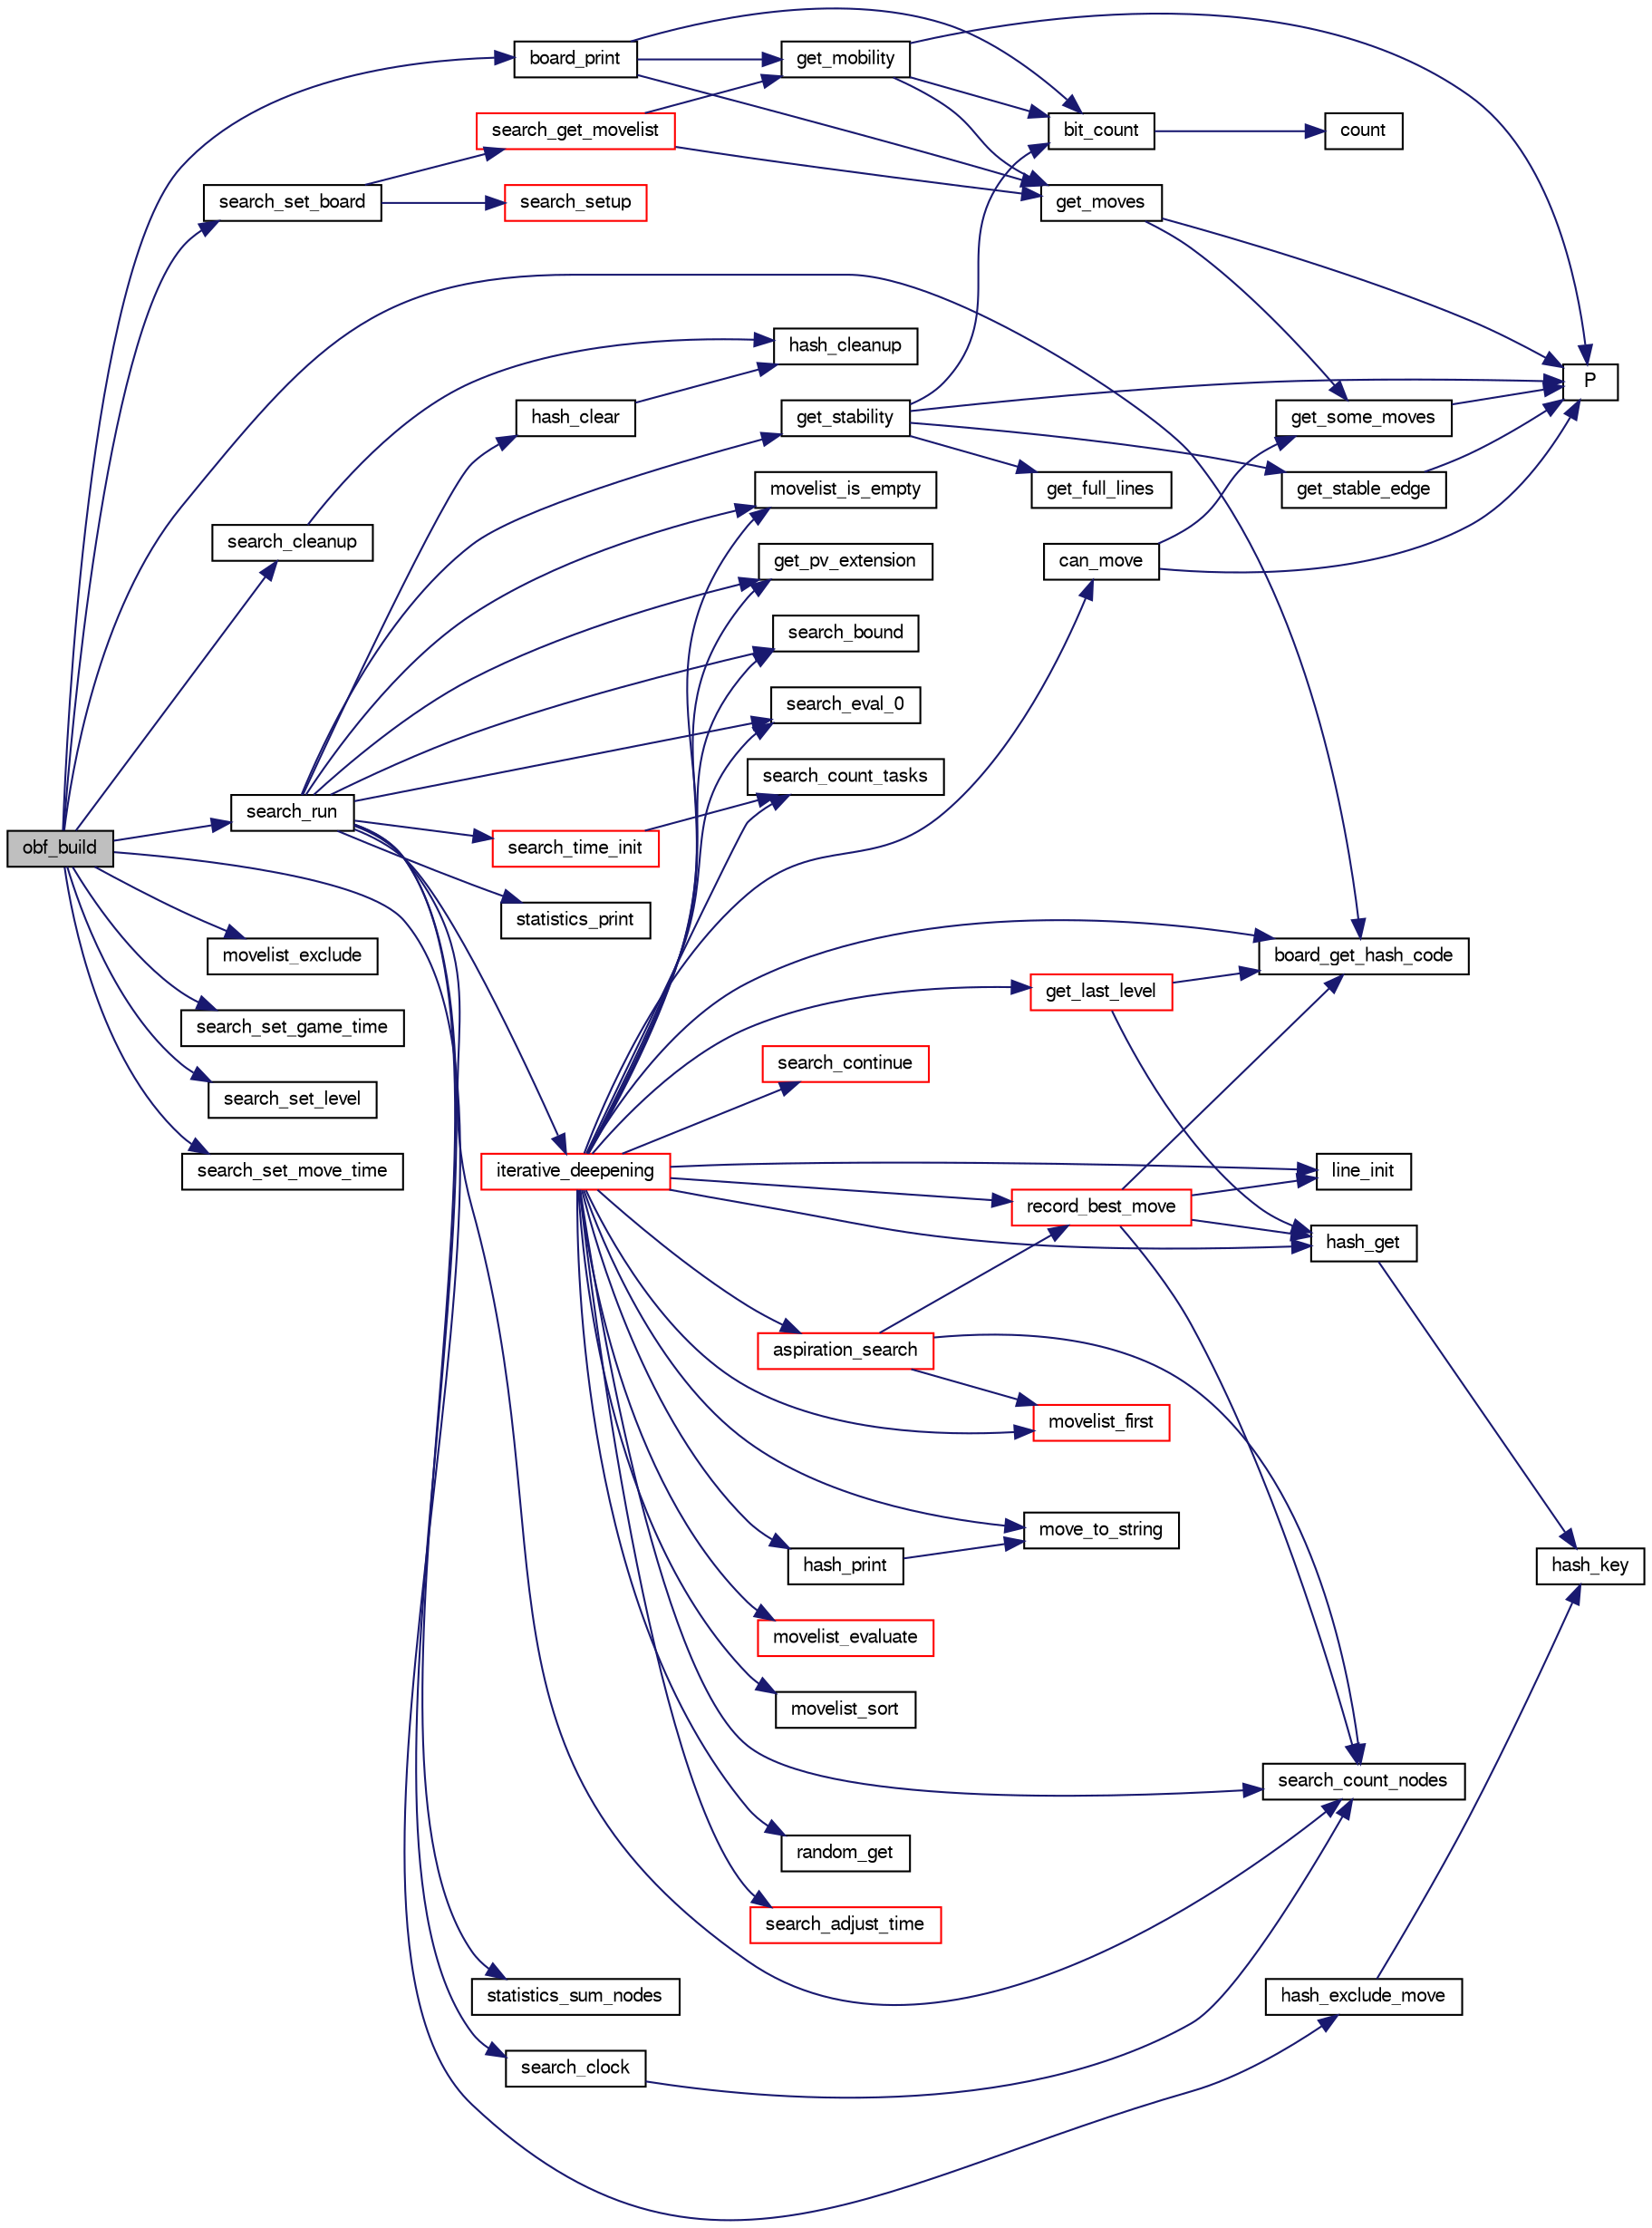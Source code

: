 digraph "obf_build"
{
 // LATEX_PDF_SIZE
  bgcolor="transparent";
  edge [fontname="FreeSans",fontsize="10",labelfontname="FreeSans",labelfontsize="10"];
  node [fontname="FreeSans",fontsize="10",shape=record];
  rankdir="LR";
  Node1 [label="obf_build",height=0.2,width=0.4,color="black", fillcolor="grey75", style="filled", fontcolor="black",tooltip="Build an OBF structure."];
  Node1 -> Node2 [color="midnightblue",fontsize="10",style="solid",fontname="FreeSans"];
  Node2 [label="board_get_hash_code",height=0.2,width=0.4,color="black",URL="$board_8c.html#a0e6cff6e714bcb714e2b9b2d7b9fbec6",tooltip="Compute a hash code."];
  Node1 -> Node3 [color="midnightblue",fontsize="10",style="solid",fontname="FreeSans"];
  Node3 [label="board_print",height=0.2,width=0.4,color="black",URL="$board_8c.html#a27ccb92684d9e7194eeb3bc34311ad55",tooltip="Print out the board."];
  Node3 -> Node4 [color="midnightblue",fontsize="10",style="solid",fontname="FreeSans"];
  Node4 [label="bit_count",height=0.2,width=0.4,color="black",URL="$bit_8c.html#a830fec0a90989da1f1900ff609b92167",tooltip="Count the number of bits set to one in an unsigned long long."];
  Node4 -> Node5 [color="midnightblue",fontsize="10",style="solid",fontname="FreeSans"];
  Node5 [label="count",height=0.2,width=0.4,color="black",URL="$generate__flip_8c.html#a1a1d6a2cdbded5c35040f6555e948770",tooltip=" "];
  Node3 -> Node6 [color="midnightblue",fontsize="10",style="solid",fontname="FreeSans"];
  Node6 [label="get_mobility",height=0.2,width=0.4,color="black",URL="$board_8c.html#a7509639c4e49c56fe83b3d978580ed42",tooltip="Count legal moves."];
  Node6 -> Node4 [color="midnightblue",fontsize="10",style="solid",fontname="FreeSans"];
  Node6 -> Node7 [color="midnightblue",fontsize="10",style="solid",fontname="FreeSans"];
  Node7 [label="get_moves",height=0.2,width=0.4,color="black",URL="$board_8c.html#a7610dc936a6aea22b3c5e162f722a7a1",tooltip="Get legal moves."];
  Node7 -> Node8 [color="midnightblue",fontsize="10",style="solid",fontname="FreeSans"];
  Node8 [label="get_some_moves",height=0.2,width=0.4,color="black",URL="$board_8c.html#a5db071e3e4d26a0b7d6425bb6333dd7f",tooltip="Get a part of the moves."];
  Node8 -> Node9 [color="midnightblue",fontsize="10",style="solid",fontname="FreeSans"];
  Node9 [label="P",height=0.2,width=0.4,color="black",URL="$generate__flip_8c.html#a11481f01e169aee1117c83a352c22222",tooltip=" "];
  Node7 -> Node9 [color="midnightblue",fontsize="10",style="solid",fontname="FreeSans"];
  Node6 -> Node9 [color="midnightblue",fontsize="10",style="solid",fontname="FreeSans"];
  Node3 -> Node7 [color="midnightblue",fontsize="10",style="solid",fontname="FreeSans"];
  Node1 -> Node10 [color="midnightblue",fontsize="10",style="solid",fontname="FreeSans"];
  Node10 [label="hash_exclude_move",height=0.2,width=0.4,color="black",URL="$hash-lock-free_8c.html#aa8174fffc6a72ed346980e4e094262f2",tooltip="Erase an hash table entry."];
  Node10 -> Node11 [color="midnightblue",fontsize="10",style="solid",fontname="FreeSans"];
  Node11 [label="hash_key",height=0.2,width=0.4,color="black",URL="$hash-lock-free_8c.html#aeafd0b4e6665b357afcff5dd30723c15",tooltip="Transform hash data into a 64 bits key."];
  Node1 -> Node12 [color="midnightblue",fontsize="10",style="solid",fontname="FreeSans"];
  Node12 [label="movelist_exclude",height=0.2,width=0.4,color="black",URL="$move_8c.html#aaca84d935896de10246179ca27982929",tooltip="Exclude a move."];
  Node1 -> Node13 [color="midnightblue",fontsize="10",style="solid",fontname="FreeSans"];
  Node13 [label="search_cleanup",height=0.2,width=0.4,color="black",URL="$search_8c.html#a7b93f77633c01068248bd9072013981a",tooltip="Clean-up some search data."];
  Node13 -> Node14 [color="midnightblue",fontsize="10",style="solid",fontname="FreeSans"];
  Node14 [label="hash_cleanup",height=0.2,width=0.4,color="black",URL="$hash-lock-free_8c.html#aab69792f6f434c8466eca07c469850f1",tooltip="Clear the hashtable."];
  Node1 -> Node15 [color="midnightblue",fontsize="10",style="solid",fontname="FreeSans"];
  Node15 [label="search_run",height=0.2,width=0.4,color="black",URL="$root_8c.html#ae8b727693fc7a90e504bd8abec158c84",tooltip="Search the bestmove of a given board."];
  Node15 -> Node16 [color="midnightblue",fontsize="10",style="solid",fontname="FreeSans"];
  Node16 [label="get_pv_extension",height=0.2,width=0.4,color="black",URL="$search_8c.html#a7859966133ce35e30a9ffd76093ca1c7",tooltip="Compute the pv_extension."];
  Node15 -> Node17 [color="midnightblue",fontsize="10",style="solid",fontname="FreeSans"];
  Node17 [label="get_stability",height=0.2,width=0.4,color="black",URL="$board_8c.html#a60e2b7416c26d30fd43e091c954d43b8",tooltip="Estimate the stability."];
  Node17 -> Node4 [color="midnightblue",fontsize="10",style="solid",fontname="FreeSans"];
  Node17 -> Node18 [color="midnightblue",fontsize="10",style="solid",fontname="FreeSans"];
  Node18 [label="get_full_lines",height=0.2,width=0.4,color="black",URL="$board_8c.html#a95361f5ad60bdcee3139f74bf3f111b7",tooltip="Get full lines."];
  Node17 -> Node19 [color="midnightblue",fontsize="10",style="solid",fontname="FreeSans"];
  Node19 [label="get_stable_edge",height=0.2,width=0.4,color="black",URL="$board_8c.html#a2d71c0e083142ec8316c0df0b2e83e42",tooltip="Get stable edge."];
  Node19 -> Node9 [color="midnightblue",fontsize="10",style="solid",fontname="FreeSans"];
  Node17 -> Node9 [color="midnightblue",fontsize="10",style="solid",fontname="FreeSans"];
  Node15 -> Node20 [color="midnightblue",fontsize="10",style="solid",fontname="FreeSans"];
  Node20 [label="hash_clear",height=0.2,width=0.4,color="black",URL="$hash-lock-free_8c.html#a8e816e06f47bd2f37528bef5ae64cf8d",tooltip="Clear the hashtable."];
  Node20 -> Node14 [color="midnightblue",fontsize="10",style="solid",fontname="FreeSans"];
  Node15 -> Node21 [color="midnightblue",fontsize="10",style="solid",fontname="FreeSans"];
  Node21 [label="iterative_deepening",height=0.2,width=0.4,color="red",URL="$root_8c.html#a0e77250a21e5f5d70917a5356c22f5f3",tooltip="Iterative deepening."];
  Node21 -> Node22 [color="midnightblue",fontsize="10",style="solid",fontname="FreeSans"];
  Node22 [label="aspiration_search",height=0.2,width=0.4,color="red",URL="$root_8c.html#ad7e7acc5e26be0248b45eff34678ee3b",tooltip="Aspiration window."];
  Node22 -> Node33 [color="midnightblue",fontsize="10",style="solid",fontname="FreeSans"];
  Node33 [label="movelist_first",height=0.2,width=0.4,color="red",URL="$move_8c.html#a344c538364b7077c15a57c8ec0c4a947",tooltip="Return the first move of the list."];
  Node22 -> Node72 [color="midnightblue",fontsize="10",style="solid",fontname="FreeSans"];
  Node72 [label="record_best_move",height=0.2,width=0.4,color="red",URL="$root_8c.html#ae557ecf41efe8b033969349603c765e2",tooltip="Record best move."];
  Node72 -> Node2 [color="midnightblue",fontsize="10",style="solid",fontname="FreeSans"];
  Node72 -> Node32 [color="midnightblue",fontsize="10",style="solid",fontname="FreeSans"];
  Node32 [label="hash_get",height=0.2,width=0.4,color="black",URL="$hash-lock-free_8c.html#a6f54ce833279fec9ac110dcce45565ad",tooltip="Find an hash table entry according to the evaluated board hash codes."];
  Node32 -> Node11 [color="midnightblue",fontsize="10",style="solid",fontname="FreeSans"];
  Node72 -> Node112 [color="midnightblue",fontsize="10",style="solid",fontname="FreeSans"];
  Node112 [label="line_init",height=0.2,width=0.4,color="black",URL="$move_8c.html#a833b8b36407a601e79b24179cbebbef8",tooltip="Initialize a sequence of moves."];
  Node72 -> Node116 [color="midnightblue",fontsize="10",style="solid",fontname="FreeSans"];
  Node116 [label="search_count_nodes",height=0.2,width=0.4,color="black",URL="$search_8c.html#a66fbe49d1b42845bef2a07d0219a525c",tooltip="Return the number of nodes searched."];
  Node22 -> Node116 [color="midnightblue",fontsize="10",style="solid",fontname="FreeSans"];
  Node21 -> Node2 [color="midnightblue",fontsize="10",style="solid",fontname="FreeSans"];
  Node21 -> Node27 [color="midnightblue",fontsize="10",style="solid",fontname="FreeSans"];
  Node27 [label="can_move",height=0.2,width=0.4,color="black",URL="$board_8c.html#ae1a532d6eaa0e55357d0f4b9cd659b88",tooltip="Check if a player can move."];
  Node27 -> Node8 [color="midnightblue",fontsize="10",style="solid",fontname="FreeSans"];
  Node27 -> Node9 [color="midnightblue",fontsize="10",style="solid",fontname="FreeSans"];
  Node21 -> Node154 [color="midnightblue",fontsize="10",style="solid",fontname="FreeSans"];
  Node154 [label="get_last_level",height=0.2,width=0.4,color="red",URL="$root_8c.html#a80faf8cf7370a25a3c903ba70ed1f99b",tooltip="Retrieve the last level of the search."];
  Node154 -> Node2 [color="midnightblue",fontsize="10",style="solid",fontname="FreeSans"];
  Node154 -> Node32 [color="midnightblue",fontsize="10",style="solid",fontname="FreeSans"];
  Node21 -> Node16 [color="midnightblue",fontsize="10",style="solid",fontname="FreeSans"];
  Node21 -> Node32 [color="midnightblue",fontsize="10",style="solid",fontname="FreeSans"];
  Node21 -> Node155 [color="midnightblue",fontsize="10",style="solid",fontname="FreeSans"];
  Node155 [label="hash_print",height=0.2,width=0.4,color="black",URL="$hash-lock-free_8c.html#ae6d68d5b1285c0f7e6ca01891be833b4",tooltip="print HashData content."];
  Node155 -> Node37 [color="midnightblue",fontsize="10",style="solid",fontname="FreeSans"];
  Node37 [label="move_to_string",height=0.2,width=0.4,color="black",URL="$move_8c.html#a5d61a3318dc80a3171250974a921055d",tooltip="Print out a move."];
  Node21 -> Node112 [color="midnightblue",fontsize="10",style="solid",fontname="FreeSans"];
  Node21 -> Node37 [color="midnightblue",fontsize="10",style="solid",fontname="FreeSans"];
  Node21 -> Node75 [color="midnightblue",fontsize="10",style="solid",fontname="FreeSans"];
  Node75 [label="movelist_evaluate",height=0.2,width=0.4,color="red",URL="$move_8c.html#a9b4b1c7be1b237198713f0355f60fe28",tooltip="Evaluate a list of move in order to sort it."];
  Node21 -> Node33 [color="midnightblue",fontsize="10",style="solid",fontname="FreeSans"];
  Node21 -> Node50 [color="midnightblue",fontsize="10",style="solid",fontname="FreeSans"];
  Node50 [label="movelist_is_empty",height=0.2,width=0.4,color="black",URL="$move_8c.html#a13dc373d7c20c99db5dfbc1b70e20d15",tooltip="Check if the list is empty."];
  Node21 -> Node51 [color="midnightblue",fontsize="10",style="solid",fontname="FreeSans"];
  Node51 [label="movelist_sort",height=0.2,width=0.4,color="black",URL="$move_8c.html#a38bfc9e186591a76e2b3c673075effd3",tooltip="Sort all moves."];
  Node21 -> Node156 [color="midnightblue",fontsize="10",style="solid",fontname="FreeSans"];
  Node156 [label="random_get",height=0.2,width=0.4,color="black",URL="$util_8c.html#a9787f9579ffe8e42bf7e4e8e179723ab",tooltip="Pseudo-random number generator."];
  Node21 -> Node72 [color="midnightblue",fontsize="10",style="solid",fontname="FreeSans"];
  Node21 -> Node140 [color="midnightblue",fontsize="10",style="solid",fontname="FreeSans"];
  Node140 [label="search_adjust_time",height=0.2,width=0.4,color="red",URL="$search_8c.html#a7efa994089b97a5515654b48a8040238",tooltip="Give more time."];
  Node21 -> Node149 [color="midnightblue",fontsize="10",style="solid",fontname="FreeSans"];
  Node149 [label="search_bound",height=0.2,width=0.4,color="black",URL="$root_8c.html#abd96ac683822561d0ca3e2981a6585da",tooltip="bound root scores according to stable squares"];
  Node21 -> Node157 [color="midnightblue",fontsize="10",style="solid",fontname="FreeSans"];
  Node157 [label="search_continue",height=0.2,width=0.4,color="red",URL="$search_8c.html#a2c91b5abee04b148c48668cf0c2ef24f",tooltip="Check if it can iterate more..."];
  Node21 -> Node116 [color="midnightblue",fontsize="10",style="solid",fontname="FreeSans"];
  Node21 -> Node158 [color="midnightblue",fontsize="10",style="solid",fontname="FreeSans"];
  Node158 [label="search_count_tasks",height=0.2,width=0.4,color="black",URL="$search_8c.html#abd4fe1079f4e08e92ebc3ebf3281654f",tooltip="Count the number of tasks used in parallel search."];
  Node21 -> Node85 [color="midnightblue",fontsize="10",style="solid",fontname="FreeSans"];
  Node85 [label="search_eval_0",height=0.2,width=0.4,color="black",URL="$midgame_8c.html#a35172421197c3d988a7ea86009a777c9",tooltip="evaluate a midgame position with the evaluation function."];
  Node15 -> Node50 [color="midnightblue",fontsize="10",style="solid",fontname="FreeSans"];
  Node15 -> Node149 [color="midnightblue",fontsize="10",style="solid",fontname="FreeSans"];
  Node15 -> Node118 [color="midnightblue",fontsize="10",style="solid",fontname="FreeSans"];
  Node118 [label="search_clock",height=0.2,width=0.4,color="black",URL="$search_8c.html#a5710e38d5c67dd03d99307b442d00a63",tooltip="Return the time spent by the search."];
  Node118 -> Node116 [color="midnightblue",fontsize="10",style="solid",fontname="FreeSans"];
  Node15 -> Node116 [color="midnightblue",fontsize="10",style="solid",fontname="FreeSans"];
  Node15 -> Node85 [color="midnightblue",fontsize="10",style="solid",fontname="FreeSans"];
  Node15 -> Node160 [color="midnightblue",fontsize="10",style="solid",fontname="FreeSans"];
  Node160 [label="search_time_init",height=0.2,width=0.4,color="red",URL="$search_8c.html#a0338bb851c866a94b8451004068fa394",tooltip="Initialize the alloted time."];
  Node160 -> Node158 [color="midnightblue",fontsize="10",style="solid",fontname="FreeSans"];
  Node15 -> Node161 [color="midnightblue",fontsize="10",style="solid",fontname="FreeSans"];
  Node161 [label="statistics_print",height=0.2,width=0.4,color="black",URL="$stats_8c.html#af15b5cd7664fb5e595189ba085486f45",tooltip="Print statistics."];
  Node15 -> Node162 [color="midnightblue",fontsize="10",style="solid",fontname="FreeSans"];
  Node162 [label="statistics_sum_nodes",height=0.2,width=0.4,color="black",URL="$stats_8c.html#a47fa8a262b1bbac35e09be17c9edda25",tooltip="Cumulate node counts from the last search."];
  Node1 -> Node163 [color="midnightblue",fontsize="10",style="solid",fontname="FreeSans"];
  Node163 [label="search_set_board",height=0.2,width=0.4,color="black",URL="$search_8c.html#a99ecde00b1e5da1b9366b69ec1971568",tooltip="Set the board to analyze."];
  Node163 -> Node108 [color="midnightblue",fontsize="10",style="solid",fontname="FreeSans"];
  Node108 [label="search_get_movelist",height=0.2,width=0.4,color="red",URL="$search_8c.html#a507955218cafd96b85d29981f3ea6f8d",tooltip="Get a list of legal moves."];
  Node108 -> Node6 [color="midnightblue",fontsize="10",style="solid",fontname="FreeSans"];
  Node108 -> Node7 [color="midnightblue",fontsize="10",style="solid",fontname="FreeSans"];
  Node163 -> Node64 [color="midnightblue",fontsize="10",style="solid",fontname="FreeSans"];
  Node64 [label="search_setup",height=0.2,width=0.4,color="red",URL="$search_8c.html#ad93ea95428d09b19c1491ee9378ad2b3",tooltip="Set up various structure once the board has been set."];
  Node1 -> Node164 [color="midnightblue",fontsize="10",style="solid",fontname="FreeSans"];
  Node164 [label="search_set_game_time",height=0.2,width=0.4,color="black",URL="$search_8c.html#aff1b83c3891eb0c777f3dfc74ce5fb25",tooltip="set time to search."];
  Node1 -> Node165 [color="midnightblue",fontsize="10",style="solid",fontname="FreeSans"];
  Node165 [label="search_set_level",height=0.2,width=0.4,color="black",URL="$search_8c.html#a06bb5a695032b0cc1d8e8ca51e231ad7",tooltip="Set the search level."];
  Node1 -> Node166 [color="midnightblue",fontsize="10",style="solid",fontname="FreeSans"];
  Node166 [label="search_set_move_time",height=0.2,width=0.4,color="black",URL="$search_8c.html#ad85c25af88314b0b35b544ed1721298b",tooltip="set time to search."];
}
